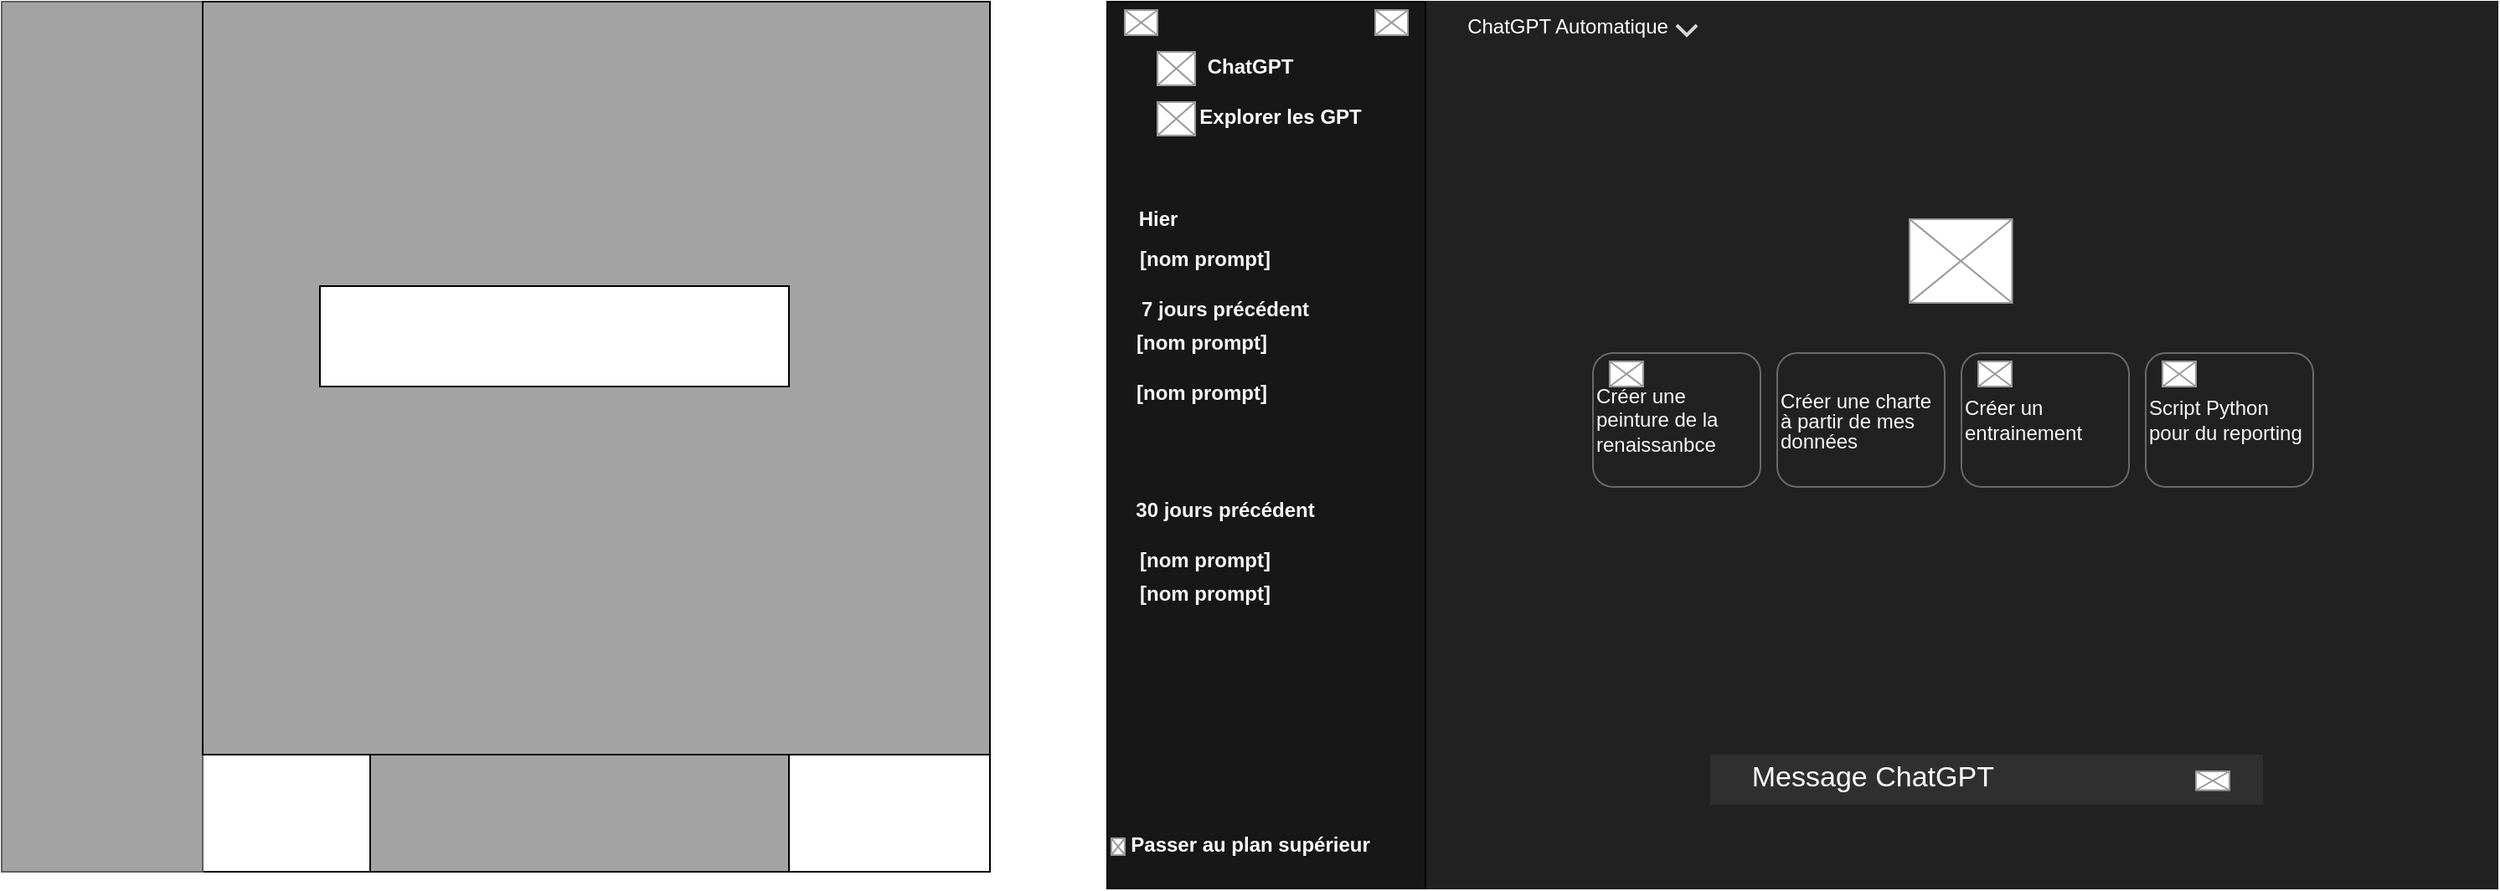 <mxfile version="24.7.14">
  <diagram name="Page-1" id="EcUvMIolQ7K5YZYkJxHi">
    <mxGraphModel dx="1434" dy="820" grid="1" gridSize="10" guides="1" tooltips="1" connect="1" arrows="1" fold="1" page="1" pageScale="1" pageWidth="827" pageHeight="1169" math="0" shadow="0">
      <root>
        <mxCell id="0" />
        <mxCell id="1" parent="0" />
        <mxCell id="Bw7cQ2CIhtzXfJxPUQrJ-1" value="" style="rounded=0;whiteSpace=wrap;html=1;" parent="1" vertex="1">
          <mxGeometry x="40" y="40" width="590" height="520" as="geometry" />
        </mxCell>
        <mxCell id="Bw7cQ2CIhtzXfJxPUQrJ-2" value="" style="rounded=0;whiteSpace=wrap;html=1;strokeColor=#5e5e5e;fillColor=#A3A3A3;" parent="1" vertex="1">
          <mxGeometry x="40" y="40" width="120" height="520" as="geometry" />
        </mxCell>
        <mxCell id="WIPPXPqolnYrMpe3MKUZ-1" value="" style="rounded=0;whiteSpace=wrap;html=1;fillColor=#A3A3A3;" vertex="1" parent="1">
          <mxGeometry x="260" y="490" width="250" height="70" as="geometry" />
        </mxCell>
        <mxCell id="WIPPXPqolnYrMpe3MKUZ-2" value="" style="rounded=0;whiteSpace=wrap;html=1;fillColor=#A3A3A3;" vertex="1" parent="1">
          <mxGeometry x="160" y="40" width="470" height="450" as="geometry" />
        </mxCell>
        <mxCell id="WIPPXPqolnYrMpe3MKUZ-3" value="" style="rounded=0;whiteSpace=wrap;html=1;strokeColor=#212121;fillColor=#212121;" vertex="1" parent="1">
          <mxGeometry x="770" y="40" width="760" height="530" as="geometry" />
        </mxCell>
        <mxCell id="WIPPXPqolnYrMpe3MKUZ-4" value="" style="rounded=0;whiteSpace=wrap;html=1;fillColor=#171717;" vertex="1" parent="1">
          <mxGeometry x="700" y="40" width="190" height="530" as="geometry" />
        </mxCell>
        <mxCell id="WIPPXPqolnYrMpe3MKUZ-7" value="&lt;div&gt;&lt;font color=&quot;#f5f5f5&quot; style=&quot;font-size: 12px;&quot;&gt;7 jours précédent&lt;/font&gt;&lt;/div&gt;" style="text;html=1;fontSize=24;fontStyle=1;verticalAlign=middle;align=center;" vertex="1" parent="1">
          <mxGeometry x="720" y="200" width="100" height="40" as="geometry" />
        </mxCell>
        <mxCell id="WIPPXPqolnYrMpe3MKUZ-8" value="&lt;div style=&quot;font-size: 12px;&quot;&gt;&lt;font style=&quot;font-size: 12px;&quot; color=&quot;#fafafa&quot;&gt;Hier&lt;/font&gt;&lt;/div&gt;" style="text;html=1;fontSize=24;fontStyle=1;verticalAlign=middle;align=center;" vertex="1" parent="1">
          <mxGeometry x="680" y="150" width="100" height="40" as="geometry" />
        </mxCell>
        <mxCell id="WIPPXPqolnYrMpe3MKUZ-9" value="&lt;div&gt;&lt;font color=&quot;#f5f5f5&quot; style=&quot;font-size: 12px;&quot;&gt;30 jours précédent&lt;/font&gt;&lt;/div&gt;" style="text;html=1;fontSize=24;fontStyle=1;verticalAlign=middle;align=center;" vertex="1" parent="1">
          <mxGeometry x="720" y="320" width="100" height="40" as="geometry" />
        </mxCell>
        <mxCell id="WIPPXPqolnYrMpe3MKUZ-10" value="&lt;font style=&quot;font-size: 12px;&quot;&gt;&lt;font color=&quot;#ffffff&quot;&gt;Passer au plan supérieur&lt;/font&gt;&lt;br&gt;&lt;/font&gt;" style="text;html=1;fontSize=24;fontStyle=1;verticalAlign=middle;align=center;" vertex="1" parent="1">
          <mxGeometry x="737" y="520" width="95" height="40" as="geometry" />
        </mxCell>
        <mxCell id="WIPPXPqolnYrMpe3MKUZ-11" value="&lt;font color=&quot;#f7f7f7&quot; style=&quot;font-size: 12px;&quot;&gt;[nom prompt]&lt;br&gt;&lt;/font&gt;" style="text;html=1;fontSize=24;fontStyle=1;verticalAlign=middle;align=center;" vertex="1" parent="1">
          <mxGeometry x="706.25" y="250" width="100" height="40" as="geometry" />
        </mxCell>
        <mxCell id="WIPPXPqolnYrMpe3MKUZ-12" value="&lt;font color=&quot;#f7f7f7&quot; style=&quot;font-size: 12px;&quot;&gt;[nom prompt]&lt;br&gt;&lt;/font&gt;" style="text;html=1;fontSize=24;fontStyle=1;verticalAlign=middle;align=center;" vertex="1" parent="1">
          <mxGeometry x="707.5" y="350" width="100" height="40" as="geometry" />
        </mxCell>
        <mxCell id="WIPPXPqolnYrMpe3MKUZ-14" value="&lt;font color=&quot;#f7f7f7&quot; style=&quot;font-size: 12px;&quot;&gt;[nom prompt]&lt;br&gt;&lt;/font&gt;" style="text;html=1;fontSize=24;fontStyle=1;verticalAlign=middle;align=center;" vertex="1" parent="1">
          <mxGeometry x="707.5" y="370" width="100" height="40" as="geometry" />
        </mxCell>
        <mxCell id="WIPPXPqolnYrMpe3MKUZ-16" value="&lt;font color=&quot;#f7f7f7&quot; style=&quot;font-size: 12px;&quot;&gt;[nom prompt]&lt;br&gt;&lt;/font&gt;" style="text;html=1;fontSize=24;fontStyle=1;verticalAlign=middle;align=center;" vertex="1" parent="1">
          <mxGeometry x="706.25" y="220" width="100" height="40" as="geometry" />
        </mxCell>
        <mxCell id="WIPPXPqolnYrMpe3MKUZ-18" value="&lt;font color=&quot;#f7f7f7&quot; style=&quot;font-size: 12px;&quot;&gt;[nom prompt]&lt;br&gt;&lt;/font&gt;" style="text;html=1;fontSize=24;fontStyle=1;verticalAlign=middle;align=center;rotation=0;" vertex="1" parent="1">
          <mxGeometry x="708.75" y="170" width="97.5" height="40" as="geometry" />
        </mxCell>
        <mxCell id="WIPPXPqolnYrMpe3MKUZ-19" value="&lt;font color=&quot;#fcfcfc&quot;&gt;&amp;nbsp;&amp;nbsp;&amp;nbsp; Message ChatGPT&lt;br&gt;&lt;/font&gt;" style="strokeWidth=1;shadow=0;dashed=0;align=center;html=1;shape=mxgraph.mockup.text.textBox;align=left;fontSize=17;spacingLeft=4;spacingTop=-3;whiteSpace=wrap;mainText=;fillColor=#2F2F2F;strokeColor=none;" vertex="1" parent="1">
          <mxGeometry x="1060" y="490" width="330" height="30" as="geometry" />
        </mxCell>
        <mxCell id="WIPPXPqolnYrMpe3MKUZ-20" value="" style="rounded=0;whiteSpace=wrap;html=1;" vertex="1" parent="1">
          <mxGeometry x="230" y="210" width="280" height="60" as="geometry" />
        </mxCell>
        <mxCell id="WIPPXPqolnYrMpe3MKUZ-21" value="" style="verticalLabelPosition=bottom;shadow=0;dashed=0;align=center;html=1;verticalAlign=top;strokeWidth=1;shape=mxgraph.mockup.graphics.simpleIcon;strokeColor=#999999;" vertex="1" parent="1">
          <mxGeometry x="730" y="70" width="22.5" height="20" as="geometry" />
        </mxCell>
        <mxCell id="WIPPXPqolnYrMpe3MKUZ-26" value="" style="verticalLabelPosition=bottom;shadow=0;dashed=0;align=center;html=1;verticalAlign=top;strokeWidth=1;shape=mxgraph.mockup.graphics.simpleIcon;strokeColor=#999999;" vertex="1" parent="1">
          <mxGeometry x="730" y="100" width="22.5" height="20" as="geometry" />
        </mxCell>
        <mxCell id="WIPPXPqolnYrMpe3MKUZ-27" value="&lt;font color=&quot;#f7f7f7&quot; style=&quot;font-size: 12px;&quot;&gt;ChatGPT&lt;br&gt;&lt;/font&gt;" style="text;html=1;fontSize=24;fontStyle=1;verticalAlign=middle;align=center;rotation=0;" vertex="1" parent="1">
          <mxGeometry x="742" y="70" width="85" height="10" as="geometry" />
        </mxCell>
        <mxCell id="WIPPXPqolnYrMpe3MKUZ-28" value="&lt;font style=&quot;font-size: 12px;&quot; color=&quot;#ffffff&quot;&gt;Explorer les GPT&lt;br&gt;&lt;/font&gt;" style="text;html=1;fontSize=24;fontStyle=1;verticalAlign=middle;align=center;rotation=0;" vertex="1" parent="1">
          <mxGeometry x="760" y="100" width="85" height="10" as="geometry" />
        </mxCell>
        <mxCell id="WIPPXPqolnYrMpe3MKUZ-29" value="" style="verticalLabelPosition=bottom;shadow=0;dashed=0;align=center;html=1;verticalAlign=top;strokeWidth=1;shape=mxgraph.mockup.graphics.simpleIcon;strokeColor=#999999;" vertex="1" parent="1">
          <mxGeometry x="1179" y="170" width="61.25" height="50" as="geometry" />
        </mxCell>
        <mxCell id="WIPPXPqolnYrMpe3MKUZ-33" value="" style="verticalLabelPosition=bottom;shadow=0;dashed=0;align=center;html=1;verticalAlign=top;strokeWidth=1;shape=mxgraph.mockup.graphics.simpleIcon;strokeColor=#999999;" vertex="1" parent="1">
          <mxGeometry x="1350" y="500" width="20" height="11.25" as="geometry" />
        </mxCell>
        <mxCell id="WIPPXPqolnYrMpe3MKUZ-35" value="" style="verticalLabelPosition=bottom;shadow=0;dashed=0;align=center;html=1;verticalAlign=top;strokeWidth=1;shape=mxgraph.mockup.graphics.simpleIcon;strokeColor=#999999;" vertex="1" parent="1">
          <mxGeometry x="702.5" y="540" width="8" height="10" as="geometry" />
        </mxCell>
        <mxCell id="WIPPXPqolnYrMpe3MKUZ-36" value="&lt;font color=&quot;#ffffff&quot;&gt;ChatGPT Automatique&lt;br&gt;&lt;/font&gt;" style="text;html=1;align=center;verticalAlign=middle;whiteSpace=wrap;rounded=0;" vertex="1" parent="1">
          <mxGeometry x="870" y="40" width="210" height="30" as="geometry" />
        </mxCell>
        <mxCell id="WIPPXPqolnYrMpe3MKUZ-37" value="&lt;div align=&quot;left&quot;&gt;&lt;font color=&quot;#f7f7f7&quot;&gt;Créer une peinture de la renaissanbce&lt;/font&gt;&lt;/div&gt;" style="rounded=1;whiteSpace=wrap;html=1;fillColor=#212121;align=left;strokeColor=#696969;" vertex="1" parent="1">
          <mxGeometry x="990" y="250" width="100" height="80" as="geometry" />
        </mxCell>
        <mxCell id="WIPPXPqolnYrMpe3MKUZ-38" value="" style="verticalLabelPosition=bottom;shadow=0;dashed=0;align=center;html=1;verticalAlign=top;strokeWidth=1;shape=mxgraph.mockup.graphics.simpleIcon;strokeColor=#999999;" vertex="1" parent="1">
          <mxGeometry x="1000" y="255" width="20" height="15" as="geometry" />
        </mxCell>
        <mxCell id="WIPPXPqolnYrMpe3MKUZ-39" value="&lt;p style=&quot;line-height: 120%;&quot;&gt;&lt;/p&gt;&lt;div style=&quot;line-height: 100%;&quot; align=&quot;left&quot;&gt;&lt;font color=&quot;#f7f7f7&quot;&gt;Créer une charte à partir de mes données&lt;br&gt;&lt;/font&gt;&lt;/div&gt;&lt;p&gt;&lt;/p&gt;" style="rounded=1;whiteSpace=wrap;html=1;fillColor=#212121;align=left;strokeColor=#696969;" vertex="1" parent="1">
          <mxGeometry x="1100" y="250" width="100" height="80" as="geometry" />
        </mxCell>
        <mxCell id="WIPPXPqolnYrMpe3MKUZ-40" value="&lt;div align=&quot;left&quot;&gt;&lt;font color=&quot;#f7f7f7&quot;&gt;Créer un entrainement&lt;br&gt;&lt;/font&gt;&lt;/div&gt;" style="rounded=1;whiteSpace=wrap;html=1;fillColor=#212121;align=left;strokeColor=#696969;" vertex="1" parent="1">
          <mxGeometry x="1210" y="250" width="100" height="80" as="geometry" />
        </mxCell>
        <mxCell id="WIPPXPqolnYrMpe3MKUZ-41" value="&lt;div align=&quot;left&quot;&gt;&lt;font color=&quot;#f7f7f7&quot;&gt;Script Python pour du reporting&lt;br&gt;&lt;/font&gt;&lt;/div&gt;" style="rounded=1;whiteSpace=wrap;html=1;fillColor=#212121;align=left;strokeColor=#696969;" vertex="1" parent="1">
          <mxGeometry x="1320" y="250" width="100" height="80" as="geometry" />
        </mxCell>
        <mxCell id="WIPPXPqolnYrMpe3MKUZ-42" value="" style="verticalLabelPosition=bottom;shadow=0;dashed=0;align=center;html=1;verticalAlign=top;strokeWidth=1;shape=mxgraph.mockup.graphics.simpleIcon;strokeColor=#999999;" vertex="1" parent="1">
          <mxGeometry x="1330" y="255" width="20" height="15" as="geometry" />
        </mxCell>
        <mxCell id="WIPPXPqolnYrMpe3MKUZ-43" value="" style="verticalLabelPosition=bottom;shadow=0;dashed=0;align=center;html=1;verticalAlign=top;strokeWidth=1;shape=mxgraph.mockup.graphics.simpleIcon;strokeColor=#999999;" vertex="1" parent="1">
          <mxGeometry x="1220" y="255" width="20" height="15" as="geometry" />
        </mxCell>
        <mxCell id="WIPPXPqolnYrMpe3MKUZ-46" value="" style="verticalLabelPosition=bottom;shadow=0;dashed=0;align=center;html=1;verticalAlign=top;strokeWidth=1;shape=mxgraph.mockup.graphics.simpleIcon;strokeColor=#999999;" vertex="1" parent="1">
          <mxGeometry x="710.5" y="45" width="19.5" height="15" as="geometry" />
        </mxCell>
        <mxCell id="WIPPXPqolnYrMpe3MKUZ-47" value="" style="verticalLabelPosition=bottom;shadow=0;dashed=0;align=center;html=1;verticalAlign=top;strokeWidth=1;shape=mxgraph.mockup.graphics.simpleIcon;strokeColor=#999999;" vertex="1" parent="1">
          <mxGeometry x="860" y="45" width="19.5" height="15" as="geometry" />
        </mxCell>
        <mxCell id="WIPPXPqolnYrMpe3MKUZ-49" value="" style="html=1;verticalLabelPosition=bottom;labelBackgroundColor=#ffffff;verticalAlign=top;shadow=0;dashed=0;strokeWidth=2;shape=mxgraph.ios7.misc.down;strokeColor=#D4D6D9;" vertex="1" parent="1">
          <mxGeometry x="1040" y="54" width="12" height="6" as="geometry" />
        </mxCell>
        <mxCell id="WIPPXPqolnYrMpe3MKUZ-50" value="" style="shape=image;html=1;verticalAlign=top;verticalLabelPosition=bottom;labelBackgroundColor=#ffffff;imageAspect=0;aspect=fixed;image=https://cdn1.iconfinder.com/data/icons/bootstrap-vol-3/16/paperclip-128.png;direction=east;flipH=1;imageBorder=none;imageBackground=none;align=left;fontColor=#FFFFFF;" vertex="1" parent="1">
          <mxGeometry x="1060" y="490" width="30" height="30" as="geometry" />
        </mxCell>
        <mxCell id="WIPPXPqolnYrMpe3MKUZ-53" value="" style="shape=image;html=1;verticalAlign=top;verticalLabelPosition=bottom;labelBackgroundColor=#ffffff;imageAspect=0;aspect=fixed;image=https://cdn2.iconfinder.com/data/icons/boxicons-solid-vol-1/24/bxs-bulb-128.png;strokeColor=default;align=left;fontFamily=Helvetica;fontSize=12;fontColor=#FFFFFF;fillColor=default;" vertex="1" parent="1">
          <mxGeometry x="1110" y="252.5" width="20" height="20" as="geometry" />
        </mxCell>
      </root>
    </mxGraphModel>
  </diagram>
</mxfile>
